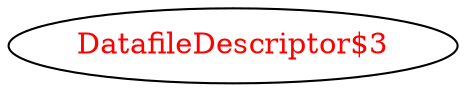 digraph dependencyGraph {
 concentrate=true;
 ranksep="2.0";
 rankdir="LR"; 
 splines="ortho";
"DatafileDescriptor$3" [fontcolor="red"];
}